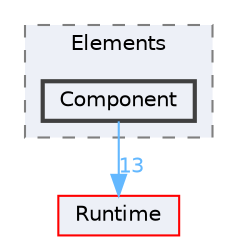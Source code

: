 digraph "Component"
{
 // INTERACTIVE_SVG=YES
 // LATEX_PDF_SIZE
  bgcolor="transparent";
  edge [fontname=Helvetica,fontsize=10,labelfontname=Helvetica,labelfontsize=10];
  node [fontname=Helvetica,fontsize=10,shape=box,height=0.2,width=0.4];
  compound=true
  subgraph clusterdir_fa7c451ee1c45678d95aa3886d95e0dc {
    graph [ bgcolor="#edf0f7", pencolor="grey50", label="Elements", fontname=Helvetica,fontsize=10 style="filled,dashed", URL="dir_fa7c451ee1c45678d95aa3886d95e0dc.html",tooltip=""]
  dir_de9b9a5488c649ded9203c5edde1c1ee [label="Component", fillcolor="#edf0f7", color="grey25", style="filled,bold", URL="dir_de9b9a5488c649ded9203c5edde1c1ee.html",tooltip=""];
  }
  dir_7536b172fbd480bfd146a1b1acd6856b [label="Runtime", fillcolor="#edf0f7", color="red", style="filled", URL="dir_7536b172fbd480bfd146a1b1acd6856b.html",tooltip=""];
  dir_de9b9a5488c649ded9203c5edde1c1ee->dir_7536b172fbd480bfd146a1b1acd6856b [headlabel="13", labeldistance=1.5 headhref="dir_000223_000984.html" href="dir_000223_000984.html" color="steelblue1" fontcolor="steelblue1"];
}
